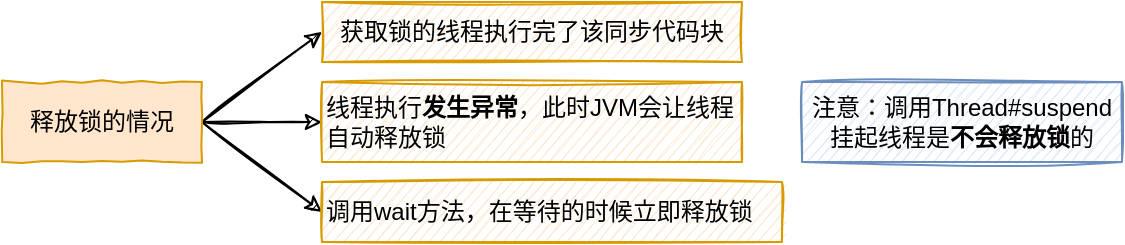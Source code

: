 <mxfile>
    <diagram id="l0VLPy8wCRE0BURkgl07" name="第 1 页">
        <mxGraphModel dx="909" dy="670" grid="1" gridSize="10" guides="1" tooltips="1" connect="1" arrows="1" fold="1" page="1" pageScale="1" pageWidth="827" pageHeight="1169" math="0" shadow="0">
            <root>
                <mxCell id="0"/>
                <mxCell id="1" parent="0"/>
                <mxCell id="5" style="edgeStyle=none;html=1;exitX=1;exitY=0.5;exitDx=0;exitDy=0;entryX=0;entryY=0.5;entryDx=0;entryDy=0;sketch=1;" edge="1" parent="1" source="2" target="3">
                    <mxGeometry relative="1" as="geometry"/>
                </mxCell>
                <mxCell id="6" style="edgeStyle=none;sketch=1;html=1;exitX=1;exitY=0.5;exitDx=0;exitDy=0;entryX=0;entryY=0.5;entryDx=0;entryDy=0;" edge="1" parent="1" source="2" target="4">
                    <mxGeometry relative="1" as="geometry"/>
                </mxCell>
                <mxCell id="8" style="edgeStyle=none;sketch=1;html=1;exitX=1;exitY=0.5;exitDx=0;exitDy=0;entryX=0;entryY=0.5;entryDx=0;entryDy=0;" edge="1" parent="1" source="2" target="7">
                    <mxGeometry relative="1" as="geometry"/>
                </mxCell>
                <mxCell id="2" value="释放锁的情况" style="rounded=0;whiteSpace=wrap;html=1;fillColor=#ffe6cc;strokeColor=#d79b00;comic=1;" vertex="1" parent="1">
                    <mxGeometry x="40" y="90" width="100" height="40" as="geometry"/>
                </mxCell>
                <mxCell id="3" value="获取锁的线程执行完了该同步代码块" style="rounded=0;whiteSpace=wrap;html=1;fillColor=#ffe6cc;strokeColor=#d79b00;comic=1;sketch=1;" vertex="1" parent="1">
                    <mxGeometry x="200" y="50" width="210" height="30" as="geometry"/>
                </mxCell>
                <mxCell id="4" value="线程执行&lt;b&gt;发生异常&lt;/b&gt;，此时JVM会让线程自动释放锁" style="rounded=0;whiteSpace=wrap;html=1;fillColor=#ffe6cc;strokeColor=#d79b00;comic=1;sketch=1;align=left;" vertex="1" parent="1">
                    <mxGeometry x="200" y="90" width="210" height="40" as="geometry"/>
                </mxCell>
                <mxCell id="7" value="调用wait方法，在等待的时候立即释放锁" style="rounded=0;whiteSpace=wrap;html=1;fillColor=#ffe6cc;strokeColor=#d79b00;comic=1;sketch=1;align=left;" vertex="1" parent="1">
                    <mxGeometry x="200" y="140" width="230" height="30" as="geometry"/>
                </mxCell>
                <mxCell id="9" value="注意：调用Thread#suspend挂起线程是&lt;b&gt;不会释放锁&lt;/b&gt;的" style="rounded=0;whiteSpace=wrap;html=1;fillColor=#dae8fc;strokeColor=#6c8ebf;comic=1;sketch=1;" vertex="1" parent="1">
                    <mxGeometry x="440" y="90" width="160" height="40" as="geometry"/>
                </mxCell>
            </root>
        </mxGraphModel>
    </diagram>
</mxfile>